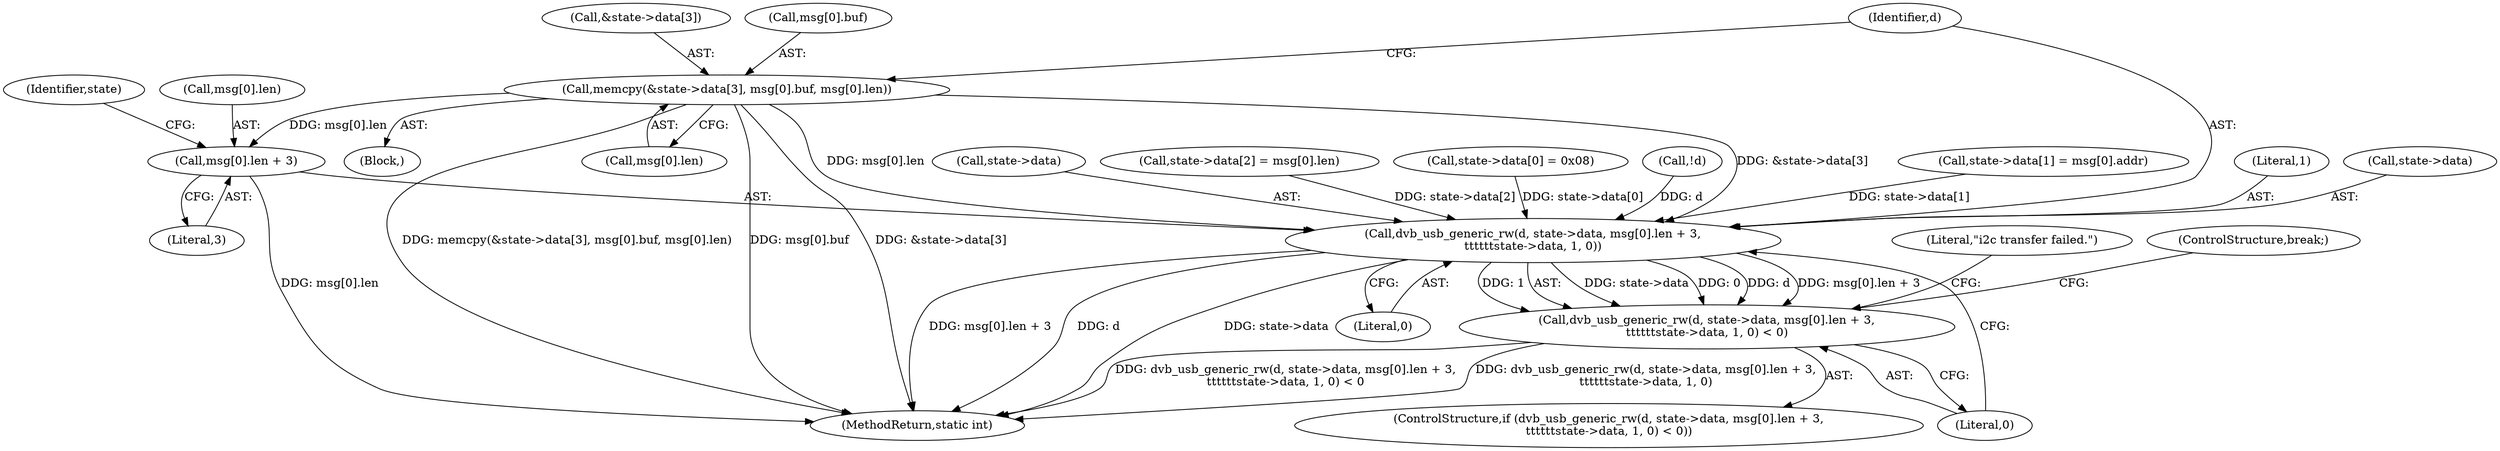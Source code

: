 digraph "0_linux_606142af57dad981b78707234cfbd15f9f7b7125_1@API" {
"1000291" [label="(Call,memcpy(&state->data[3], msg[0].buf, msg[0].len))"];
"1000310" [label="(Call,dvb_usb_generic_rw(d, state->data, msg[0].len + 3,\n\t\t\t\t\t\tstate->data, 1, 0))"];
"1000309" [label="(Call,dvb_usb_generic_rw(d, state->data, msg[0].len + 3,\n\t\t\t\t\t\tstate->data, 1, 0) < 0)"];
"1000315" [label="(Call,msg[0].len + 3)"];
"1000329" [label="(Literal,\"i2c transfer failed.\")"];
"1000330" [label="(ControlStructure,break;)"];
"1000310" [label="(Call,dvb_usb_generic_rw(d, state->data, msg[0].len + 3,\n\t\t\t\t\t\tstate->data, 1, 0))"];
"1000303" [label="(Call,msg[0].len)"];
"1000311" [label="(Identifier,d)"];
"1000309" [label="(Call,dvb_usb_generic_rw(d, state->data, msg[0].len + 3,\n\t\t\t\t\t\tstate->data, 1, 0) < 0)"];
"1000325" [label="(Literal,1)"];
"1000315" [label="(Call,msg[0].len + 3)"];
"1000321" [label="(Literal,3)"];
"1000451" [label="(MethodReturn,static int)"];
"1000316" [label="(Call,msg[0].len)"];
"1000291" [label="(Call,memcpy(&state->data[3], msg[0].buf, msg[0].len))"];
"1000322" [label="(Call,state->data)"];
"1000312" [label="(Call,state->data)"];
"1000308" [label="(ControlStructure,if (dvb_usb_generic_rw(d, state->data, msg[0].len + 3,\n\t\t\t\t\t\tstate->data, 1, 0) < 0))"];
"1000280" [label="(Call,state->data[2] = msg[0].len)"];
"1000262" [label="(Call,state->data[0] = 0x08)"];
"1000327" [label="(Literal,0)"];
"1000162" [label="(Block,)"];
"1000114" [label="(Call,!d)"];
"1000323" [label="(Identifier,state)"];
"1000292" [label="(Call,&state->data[3])"];
"1000269" [label="(Call,state->data[1] = msg[0].addr)"];
"1000298" [label="(Call,msg[0].buf)"];
"1000326" [label="(Literal,0)"];
"1000291" -> "1000162"  [label="AST: "];
"1000291" -> "1000303"  [label="CFG: "];
"1000292" -> "1000291"  [label="AST: "];
"1000298" -> "1000291"  [label="AST: "];
"1000303" -> "1000291"  [label="AST: "];
"1000311" -> "1000291"  [label="CFG: "];
"1000291" -> "1000451"  [label="DDG: memcpy(&state->data[3], msg[0].buf, msg[0].len)"];
"1000291" -> "1000451"  [label="DDG: msg[0].buf"];
"1000291" -> "1000451"  [label="DDG: &state->data[3]"];
"1000291" -> "1000310"  [label="DDG: &state->data[3]"];
"1000291" -> "1000310"  [label="DDG: msg[0].len"];
"1000291" -> "1000315"  [label="DDG: msg[0].len"];
"1000310" -> "1000309"  [label="AST: "];
"1000310" -> "1000326"  [label="CFG: "];
"1000311" -> "1000310"  [label="AST: "];
"1000312" -> "1000310"  [label="AST: "];
"1000315" -> "1000310"  [label="AST: "];
"1000322" -> "1000310"  [label="AST: "];
"1000325" -> "1000310"  [label="AST: "];
"1000326" -> "1000310"  [label="AST: "];
"1000327" -> "1000310"  [label="CFG: "];
"1000310" -> "1000451"  [label="DDG: state->data"];
"1000310" -> "1000451"  [label="DDG: msg[0].len + 3"];
"1000310" -> "1000451"  [label="DDG: d"];
"1000310" -> "1000309"  [label="DDG: state->data"];
"1000310" -> "1000309"  [label="DDG: 0"];
"1000310" -> "1000309"  [label="DDG: d"];
"1000310" -> "1000309"  [label="DDG: msg[0].len + 3"];
"1000310" -> "1000309"  [label="DDG: 1"];
"1000114" -> "1000310"  [label="DDG: d"];
"1000262" -> "1000310"  [label="DDG: state->data[0]"];
"1000280" -> "1000310"  [label="DDG: state->data[2]"];
"1000269" -> "1000310"  [label="DDG: state->data[1]"];
"1000309" -> "1000308"  [label="AST: "];
"1000309" -> "1000327"  [label="CFG: "];
"1000327" -> "1000309"  [label="AST: "];
"1000329" -> "1000309"  [label="CFG: "];
"1000330" -> "1000309"  [label="CFG: "];
"1000309" -> "1000451"  [label="DDG: dvb_usb_generic_rw(d, state->data, msg[0].len + 3,\n\t\t\t\t\t\tstate->data, 1, 0)"];
"1000309" -> "1000451"  [label="DDG: dvb_usb_generic_rw(d, state->data, msg[0].len + 3,\n\t\t\t\t\t\tstate->data, 1, 0) < 0"];
"1000315" -> "1000321"  [label="CFG: "];
"1000316" -> "1000315"  [label="AST: "];
"1000321" -> "1000315"  [label="AST: "];
"1000323" -> "1000315"  [label="CFG: "];
"1000315" -> "1000451"  [label="DDG: msg[0].len"];
}
